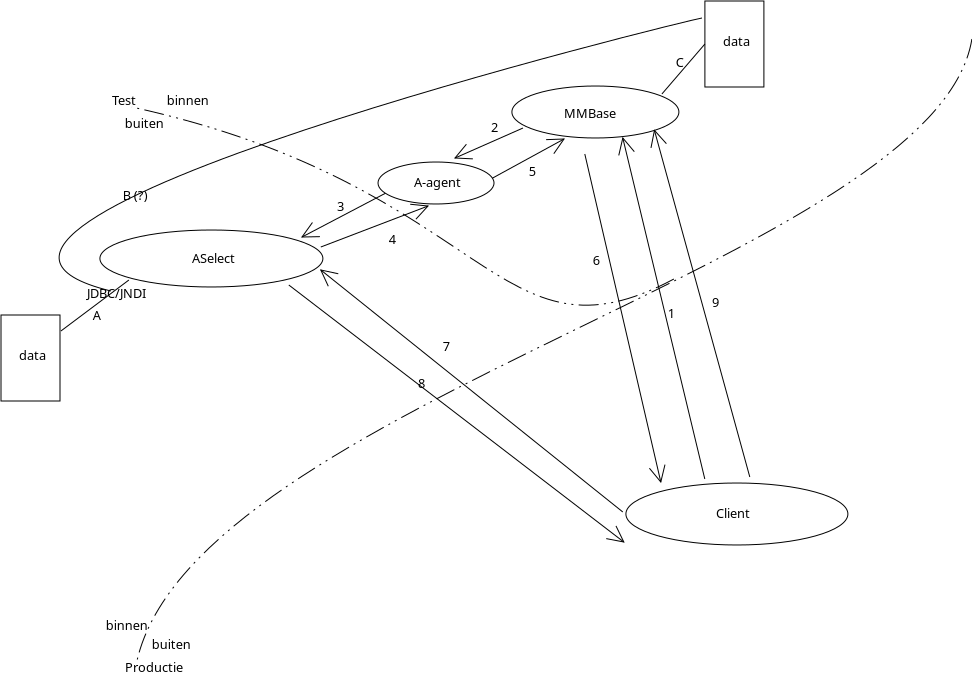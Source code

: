 <?xml version="1.0" encoding="UTF-8"?>
<dia:diagram xmlns:dia="http://www.lysator.liu.se/~alla/dia/"><dia:layer name="Background" visible="true"><dia:group><dia:object type="Standard - Ellipse" version="0" id="O0"><dia:attribute name="obj_pos"><dia:point val="21.85,2.25"/></dia:attribute><dia:attribute name="obj_bb"><dia:rectangle val="21.825,2.225;30.225,4.875"/></dia:attribute><dia:attribute name="elem_corner"><dia:point val="21.85,2.25"/></dia:attribute><dia:attribute name="elem_width"><dia:real val="8.35"/></dia:attribute><dia:attribute name="elem_height"><dia:real val="2.6"/></dia:attribute><dia:attribute name="border_width"><dia:real val="0.05"/></dia:attribute></dia:object><dia:object type="Standard - Text" version="0" id="O1"><dia:attribute name="obj_pos"><dia:point val="24.45,3.85"/></dia:attribute><dia:attribute name="obj_bb"><dia:rectangle val="24.45,3.2;26.85,4.25"/></dia:attribute><dia:attribute name="text"><dia:composite type="text"><dia:attribute name="string"><dia:string>#MMBase#</dia:string></dia:attribute><dia:attribute name="font"><dia:font family="sans" style="0" name="Courier"/></dia:attribute><dia:attribute name="height"><dia:real val="0.8"/></dia:attribute><dia:attribute name="pos"><dia:point val="24.45,3.85"/></dia:attribute><dia:attribute name="color"><dia:color val="#000000"/></dia:attribute><dia:attribute name="alignment"><dia:enum val="0"/></dia:attribute></dia:composite></dia:attribute></dia:object></dia:group><dia:group><dia:object type="Standard - Ellipse" version="0" id="O2"><dia:attribute name="obj_pos"><dia:point val="1.25,9.45"/></dia:attribute><dia:attribute name="obj_bb"><dia:rectangle val="1.225,9.425;12.425,12.325"/></dia:attribute><dia:attribute name="elem_corner"><dia:point val="1.25,9.45"/></dia:attribute><dia:attribute name="elem_width"><dia:real val="11.15"/></dia:attribute><dia:attribute name="elem_height"><dia:real val="2.85"/></dia:attribute><dia:attribute name="border_width"><dia:real val="0.05"/></dia:attribute></dia:object><dia:object type="Standard - Text" version="0" id="O3"><dia:attribute name="obj_pos"><dia:point val="5.85,11.1"/></dia:attribute><dia:attribute name="obj_bb"><dia:rectangle val="5.85,10.45;7.95,11.5"/></dia:attribute><dia:attribute name="text"><dia:composite type="text"><dia:attribute name="string"><dia:string>#ASelect#</dia:string></dia:attribute><dia:attribute name="font"><dia:font family="sans" style="0" name="Courier"/></dia:attribute><dia:attribute name="height"><dia:real val="0.8"/></dia:attribute><dia:attribute name="pos"><dia:point val="5.85,11.1"/></dia:attribute><dia:attribute name="color"><dia:color val="#000000"/></dia:attribute><dia:attribute name="alignment"><dia:enum val="0"/></dia:attribute></dia:composite></dia:attribute></dia:object></dia:group><dia:group><dia:object type="Standard - Ellipse" version="0" id="O4"><dia:attribute name="obj_pos"><dia:point val="27.55,22.1"/></dia:attribute><dia:attribute name="obj_bb"><dia:rectangle val="27.525,22.075;38.675,25.225"/></dia:attribute><dia:attribute name="elem_corner"><dia:point val="27.55,22.1"/></dia:attribute><dia:attribute name="elem_width"><dia:real val="11.1"/></dia:attribute><dia:attribute name="elem_height"><dia:real val="3.1"/></dia:attribute><dia:attribute name="border_width"><dia:real val="0.05"/></dia:attribute></dia:object><dia:object type="Standard - Text" version="0" id="O5"><dia:attribute name="obj_pos"><dia:point val="32.05,23.85"/></dia:attribute><dia:attribute name="obj_bb"><dia:rectangle val="32.05,23.2;33.65,24.25"/></dia:attribute><dia:attribute name="text"><dia:composite type="text"><dia:attribute name="string"><dia:string>#Client#</dia:string></dia:attribute><dia:attribute name="font"><dia:font family="sans" style="0" name="Courier"/></dia:attribute><dia:attribute name="height"><dia:real val="0.8"/></dia:attribute><dia:attribute name="pos"><dia:point val="32.05,23.85"/></dia:attribute><dia:attribute name="color"><dia:color val="#000000"/></dia:attribute><dia:attribute name="alignment"><dia:enum val="0"/></dia:attribute></dia:composite></dia:attribute></dia:object></dia:group><dia:object type="Standard - BezierLine" version="0" id="O6"><dia:attribute name="obj_pos"><dia:point val="44.85,-0.1"/></dia:attribute><dia:attribute name="obj_bb"><dia:rectangle val="3.1,-0.1;44.85,31"/></dia:attribute><dia:attribute name="bez_points"><dia:point val="44.85,-0.1"/><dia:point val="43.1,10.8"/><dia:point val="6.05,18.15"/><dia:point val="3.1,31"/></dia:attribute><dia:attribute name="corner_types"><dia:enum val="0"/><dia:enum val="0"/></dia:attribute><dia:attribute name="line_width"><dia:real val="0"/></dia:attribute><dia:attribute name="line_style"><dia:enum val="3"/></dia:attribute></dia:object><dia:object type="Standard - BezierLine" version="0" id="O7"><dia:attribute name="obj_pos"><dia:point val="29.95,11.9"/></dia:attribute><dia:attribute name="obj_bb"><dia:rectangle val="2.85,3.3;29.95,13.21"/></dia:attribute><dia:attribute name="bez_points"><dia:point val="29.95,11.9"/><dia:point val="21.05,16.65"/><dia:point val="20.85,7.25"/><dia:point val="2.85,3.3"/></dia:attribute><dia:attribute name="corner_types"><dia:enum val="0"/><dia:enum val="0"/></dia:attribute><dia:attribute name="line_width"><dia:real val="0"/></dia:attribute><dia:attribute name="line_style"><dia:enum val="3"/></dia:attribute></dia:object><dia:object type="Standard - Text" version="0" id="O8"><dia:attribute name="obj_pos"><dia:point val="1.85,3.2"/></dia:attribute><dia:attribute name="obj_bb"><dia:rectangle val="1.85,2.55;3,3.6"/></dia:attribute><dia:attribute name="text"><dia:composite type="text"><dia:attribute name="string"><dia:string>#Test#</dia:string></dia:attribute><dia:attribute name="font"><dia:font family="sans" style="0" name="Courier"/></dia:attribute><dia:attribute name="height"><dia:real val="0.8"/></dia:attribute><dia:attribute name="pos"><dia:point val="1.85,3.2"/></dia:attribute><dia:attribute name="color"><dia:color val="#000000"/></dia:attribute><dia:attribute name="alignment"><dia:enum val="0"/></dia:attribute></dia:composite></dia:attribute></dia:object><dia:object type="Standard - Text" version="0" id="O9"><dia:attribute name="obj_pos"><dia:point val="2.5,31.55"/></dia:attribute><dia:attribute name="obj_bb"><dia:rectangle val="2.5,30.9;5.1,31.95"/></dia:attribute><dia:attribute name="text"><dia:composite type="text"><dia:attribute name="string"><dia:string>#Productie#</dia:string></dia:attribute><dia:attribute name="font"><dia:font family="sans" style="0" name="Courier"/></dia:attribute><dia:attribute name="height"><dia:real val="0.8"/></dia:attribute><dia:attribute name="pos"><dia:point val="2.5,31.55"/></dia:attribute><dia:attribute name="color"><dia:color val="#000000"/></dia:attribute><dia:attribute name="alignment"><dia:enum val="0"/></dia:attribute></dia:composite></dia:attribute></dia:object><dia:group><dia:object type="Standard - Box" version="0" id="O10"><dia:attribute name="obj_pos"><dia:point val="31.5,-2"/></dia:attribute><dia:attribute name="obj_bb"><dia:rectangle val="31.5,-2;34.45,2.3"/></dia:attribute><dia:attribute name="elem_corner"><dia:point val="31.5,-2"/></dia:attribute><dia:attribute name="elem_width"><dia:real val="2.95"/></dia:attribute><dia:attribute name="elem_height"><dia:real val="4.3"/></dia:attribute><dia:attribute name="border_width"><dia:real val="0"/></dia:attribute><dia:attribute name="show_background"><dia:boolean val="true"/></dia:attribute></dia:object><dia:object type="Standard - Text" version="0" id="O11"><dia:attribute name="obj_pos"><dia:point val="32.4,0.25"/></dia:attribute><dia:attribute name="obj_bb"><dia:rectangle val="32.4,-0.4;33.6,0.65"/></dia:attribute><dia:attribute name="text"><dia:composite type="text"><dia:attribute name="string"><dia:string>#data#</dia:string></dia:attribute><dia:attribute name="font"><dia:font family="sans" style="0" name="Courier"/></dia:attribute><dia:attribute name="height"><dia:real val="0.8"/></dia:attribute><dia:attribute name="pos"><dia:point val="32.4,0.25"/></dia:attribute><dia:attribute name="color"><dia:color val="#000000"/></dia:attribute><dia:attribute name="alignment"><dia:enum val="0"/></dia:attribute></dia:composite></dia:attribute></dia:object></dia:group><dia:group><dia:object type="Standard - Box" version="0" id="O12"><dia:attribute name="obj_pos"><dia:point val="-3.695,13.7"/></dia:attribute><dia:attribute name="obj_bb"><dia:rectangle val="-3.695,13.7;-0.745,18"/></dia:attribute><dia:attribute name="elem_corner"><dia:point val="-3.695,13.7"/></dia:attribute><dia:attribute name="elem_width"><dia:real val="2.95"/></dia:attribute><dia:attribute name="elem_height"><dia:real val="4.3"/></dia:attribute><dia:attribute name="border_width"><dia:real val="0"/></dia:attribute><dia:attribute name="show_background"><dia:boolean val="true"/></dia:attribute></dia:object><dia:object type="Standard - Text" version="0" id="O13"><dia:attribute name="obj_pos"><dia:point val="-2.795,15.95"/></dia:attribute><dia:attribute name="obj_bb"><dia:rectangle val="-2.795,15.3;-1.595,16.35"/></dia:attribute><dia:attribute name="text"><dia:composite type="text"><dia:attribute name="string"><dia:string>#data#</dia:string></dia:attribute><dia:attribute name="font"><dia:font family="sans" style="0" name="Courier"/></dia:attribute><dia:attribute name="height"><dia:real val="0.8"/></dia:attribute><dia:attribute name="pos"><dia:point val="-2.795,15.95"/></dia:attribute><dia:attribute name="color"><dia:color val="#000000"/></dia:attribute><dia:attribute name="alignment"><dia:enum val="0"/></dia:attribute></dia:composite></dia:attribute></dia:object></dia:group><dia:object type="Standard - Line" version="0" id="O14"><dia:attribute name="obj_pos"><dia:point val="29.35,2.65"/></dia:attribute><dia:attribute name="obj_bb"><dia:rectangle val="29.35,0.15;31.5,2.65"/></dia:attribute><dia:attribute name="conn_endpoints"><dia:point val="29.35,2.65"/><dia:point val="31.5,0.15"/></dia:attribute><dia:attribute name="numcp"><dia:int val="1"/></dia:attribute><dia:attribute name="line_width"><dia:real val="0"/></dia:attribute><dia:connections><dia:connection handle="1" to="O10" connection="3"/></dia:connections></dia:object><dia:object type="Standard - Line" version="0" id="O15"><dia:attribute name="obj_pos"><dia:point val="2.7,11.95"/></dia:attribute><dia:attribute name="obj_bb"><dia:rectangle val="-0.7,11.95;2.7,14.5"/></dia:attribute><dia:attribute name="conn_endpoints"><dia:point val="2.7,11.95"/><dia:point val="-0.7,14.5"/></dia:attribute><dia:attribute name="numcp"><dia:int val="1"/></dia:attribute><dia:attribute name="line_width"><dia:real val="0"/></dia:attribute></dia:object><dia:object type="Standard - BezierLine" version="0" id="O16"><dia:attribute name="obj_pos"><dia:point val="1.8,12.5"/></dia:attribute><dia:attribute name="obj_bb"><dia:rectangle val="-0.789,-1.15;31.355,12.5"/></dia:attribute><dia:attribute name="bez_points"><dia:point val="1.8,12.5"/><dia:point val="-11.55,9.25"/><dia:point val="31.056,-1.15"/><dia:point val="31.355,-1.15"/></dia:attribute><dia:attribute name="corner_types"><dia:enum val="0"/><dia:enum val="0"/></dia:attribute><dia:attribute name="line_width"><dia:real val="0"/></dia:attribute></dia:object><dia:object type="Standard - Line" version="0" id="O17"><dia:attribute name="obj_pos"><dia:point val="31.495,21.9"/></dia:attribute><dia:attribute name="obj_bb"><dia:rectangle val="26.617,4.663;31.495,21.9"/></dia:attribute><dia:attribute name="conn_endpoints"><dia:point val="31.495,21.9"/><dia:point val="27.395,4.85"/></dia:attribute><dia:attribute name="numcp"><dia:int val="1"/></dia:attribute><dia:attribute name="line_width"><dia:real val="0"/></dia:attribute><dia:attribute name="end_arrow"><dia:enum val="1"/></dia:attribute><dia:attribute name="end_arrow_length"><dia:real val="0.8"/></dia:attribute><dia:attribute name="end_arrow_width"><dia:real val="0.8"/></dia:attribute></dia:object><dia:object type="Standard - Text" version="0" id="O18"><dia:attribute name="obj_pos"><dia:point val="29.645,13.85"/></dia:attribute><dia:attribute name="obj_bb"><dia:rectangle val="29.645,13.2;29.995,14.25"/></dia:attribute><dia:attribute name="text"><dia:composite type="text"><dia:attribute name="string"><dia:string>#1#</dia:string></dia:attribute><dia:attribute name="font"><dia:font family="sans" style="0" name="Courier"/></dia:attribute><dia:attribute name="height"><dia:real val="0.8"/></dia:attribute><dia:attribute name="pos"><dia:point val="29.645,13.85"/></dia:attribute><dia:attribute name="color"><dia:color val="#000000"/></dia:attribute><dia:attribute name="alignment"><dia:enum val="0"/></dia:attribute></dia:composite></dia:attribute></dia:object><dia:object type="Standard - Line" version="0" id="O19"><dia:attribute name="obj_pos"><dia:point val="22.405,4.35"/></dia:attribute><dia:attribute name="obj_bb"><dia:rectangle val="18.682,4.35;22.405,6.582"/></dia:attribute><dia:attribute name="conn_endpoints"><dia:point val="22.405,4.35"/><dia:point val="19.005,5.85"/></dia:attribute><dia:attribute name="numcp"><dia:int val="1"/></dia:attribute><dia:attribute name="line_width"><dia:real val="0"/></dia:attribute><dia:attribute name="end_arrow"><dia:enum val="1"/></dia:attribute><dia:attribute name="end_arrow_length"><dia:real val="0.8"/></dia:attribute><dia:attribute name="end_arrow_width"><dia:real val="0.8"/></dia:attribute></dia:object><dia:object type="Standard - Text" version="0" id="O20"><dia:attribute name="obj_pos"><dia:point val="20.805,4.55"/></dia:attribute><dia:attribute name="obj_bb"><dia:rectangle val="20.782,3.877;21.155,4.995"/></dia:attribute><dia:attribute name="text"><dia:composite type="text"><dia:attribute name="string"><dia:string>#2#</dia:string></dia:attribute><dia:attribute name="font"><dia:font family="sans" style="0" name="Courier"/></dia:attribute><dia:attribute name="height"><dia:real val="0.8"/></dia:attribute><dia:attribute name="pos"><dia:point val="20.805,4.55"/></dia:attribute><dia:attribute name="color"><dia:color val="#000000"/></dia:attribute><dia:attribute name="alignment"><dia:enum val="0"/></dia:attribute></dia:composite></dia:attribute></dia:object><dia:object type="Standard - Line" version="0" id="O21"><dia:attribute name="obj_pos"><dia:point val="25.495,5.65"/></dia:attribute><dia:attribute name="obj_bb"><dia:rectangle val="25.495,5.65;30.074,22.231"/></dia:attribute><dia:attribute name="conn_endpoints"><dia:point val="25.495,5.65"/><dia:point val="29.295,22.05"/></dia:attribute><dia:attribute name="numcp"><dia:int val="1"/></dia:attribute><dia:attribute name="line_width"><dia:real val="0"/></dia:attribute><dia:attribute name="end_arrow"><dia:enum val="1"/></dia:attribute><dia:attribute name="end_arrow_length"><dia:real val="0.8"/></dia:attribute><dia:attribute name="end_arrow_width"><dia:real val="0.8"/></dia:attribute></dia:object><dia:object type="Standard - Text" version="0" id="O22"><dia:attribute name="obj_pos"><dia:point val="15.695,10.15"/></dia:attribute><dia:attribute name="obj_bb"><dia:rectangle val="15.672,9.477;16.045,10.595"/></dia:attribute><dia:attribute name="text"><dia:composite type="text"><dia:attribute name="string"><dia:string>#4#</dia:string></dia:attribute><dia:attribute name="font"><dia:font family="sans" style="0" name="Courier"/></dia:attribute><dia:attribute name="height"><dia:real val="0.8"/></dia:attribute><dia:attribute name="pos"><dia:point val="15.695,10.15"/></dia:attribute><dia:attribute name="color"><dia:color val="#000000"/></dia:attribute><dia:attribute name="alignment"><dia:enum val="0"/></dia:attribute></dia:composite></dia:attribute></dia:object><dia:object type="Standard - Line" version="0" id="O23"><dia:attribute name="obj_pos"><dia:point val="27.395,23.55"/></dia:attribute><dia:attribute name="obj_bb"><dia:rectangle val="11.794,10.826;27.395,23.55"/></dia:attribute><dia:attribute name="conn_endpoints"><dia:point val="27.395,23.55"/><dia:point val="12.295,11.45"/></dia:attribute><dia:attribute name="numcp"><dia:int val="1"/></dia:attribute><dia:attribute name="line_width"><dia:real val="0"/></dia:attribute><dia:attribute name="end_arrow"><dia:enum val="1"/></dia:attribute><dia:attribute name="end_arrow_length"><dia:real val="0.8"/></dia:attribute><dia:attribute name="end_arrow_width"><dia:real val="0.8"/></dia:attribute></dia:object><dia:object type="Standard - Text" version="0" id="O24"><dia:attribute name="obj_pos"><dia:point val="22.695,6.75"/></dia:attribute><dia:attribute name="obj_bb"><dia:rectangle val="22.672,6.077;23.045,7.195"/></dia:attribute><dia:attribute name="text"><dia:composite type="text"><dia:attribute name="string"><dia:string>#5#</dia:string></dia:attribute><dia:attribute name="font"><dia:font family="sans" style="0" name="Courier"/></dia:attribute><dia:attribute name="height"><dia:real val="0.8"/></dia:attribute><dia:attribute name="pos"><dia:point val="22.695,6.75"/></dia:attribute><dia:attribute name="color"><dia:color val="#000000"/></dia:attribute><dia:attribute name="alignment"><dia:enum val="0"/></dia:attribute></dia:composite></dia:attribute></dia:object><dia:object type="Standard - Line" version="0" id="O25"><dia:attribute name="obj_pos"><dia:point val="10.695,12.2"/></dia:attribute><dia:attribute name="obj_bb"><dia:rectangle val="10.695,12.2;27.932,25.685"/></dia:attribute><dia:attribute name="conn_endpoints"><dia:point val="10.695,12.2"/><dia:point val="27.445,25.05"/></dia:attribute><dia:attribute name="numcp"><dia:int val="1"/></dia:attribute><dia:attribute name="line_width"><dia:real val="0"/></dia:attribute><dia:attribute name="end_arrow"><dia:enum val="1"/></dia:attribute><dia:attribute name="end_arrow_length"><dia:real val="0.8"/></dia:attribute><dia:attribute name="end_arrow_width"><dia:real val="0.8"/></dia:attribute></dia:object><dia:object type="Standard - Text" version="0" id="O26"><dia:attribute name="obj_pos"><dia:point val="25.895,11.2"/></dia:attribute><dia:attribute name="obj_bb"><dia:rectangle val="25.872,10.527;26.245,11.645"/></dia:attribute><dia:attribute name="text"><dia:composite type="text"><dia:attribute name="string"><dia:string>#6#</dia:string></dia:attribute><dia:attribute name="font"><dia:font family="sans" style="0" name="Courier"/></dia:attribute><dia:attribute name="height"><dia:real val="0.8"/></dia:attribute><dia:attribute name="pos"><dia:point val="25.895,11.2"/></dia:attribute><dia:attribute name="color"><dia:color val="#000000"/></dia:attribute><dia:attribute name="alignment"><dia:enum val="0"/></dia:attribute></dia:composite></dia:attribute></dia:object><dia:object type="Standard - Line" version="0" id="O27"><dia:attribute name="obj_pos"><dia:point val="33.745,21.8"/></dia:attribute><dia:attribute name="obj_bb"><dia:rectangle val="28.206,4.257;33.745,21.8"/></dia:attribute><dia:attribute name="conn_endpoints"><dia:point val="33.745,21.8"/><dia:point val="28.977,4.469"/></dia:attribute><dia:attribute name="numcp"><dia:int val="1"/></dia:attribute><dia:attribute name="line_width"><dia:real val="0"/></dia:attribute><dia:attribute name="end_arrow"><dia:enum val="1"/></dia:attribute><dia:attribute name="end_arrow_length"><dia:real val="0.8"/></dia:attribute><dia:attribute name="end_arrow_width"><dia:real val="0.8"/></dia:attribute><dia:connections><dia:connection handle="1" to="O0" connection="7"/></dia:connections></dia:object><dia:object type="Standard - Text" version="0" id="O28"><dia:attribute name="obj_pos"><dia:point val="18.395,15.5"/></dia:attribute><dia:attribute name="obj_bb"><dia:rectangle val="18.372,14.828;18.745,15.945"/></dia:attribute><dia:attribute name="text"><dia:composite type="text"><dia:attribute name="string"><dia:string>#7#</dia:string></dia:attribute><dia:attribute name="font"><dia:font family="sans" style="0" name="Courier"/></dia:attribute><dia:attribute name="height"><dia:real val="0.8"/></dia:attribute><dia:attribute name="pos"><dia:point val="18.395,15.5"/></dia:attribute><dia:attribute name="color"><dia:color val="#000000"/></dia:attribute><dia:attribute name="alignment"><dia:enum val="0"/></dia:attribute></dia:composite></dia:attribute></dia:object><dia:object type="Standard - Text" version="0" id="O29"><dia:attribute name="obj_pos"><dia:point val="3.845,30.4"/></dia:attribute><dia:attribute name="obj_bb"><dia:rectangle val="3.845,29.75;5.545,30.8"/></dia:attribute><dia:attribute name="text"><dia:composite type="text"><dia:attribute name="string"><dia:string>#buiten#</dia:string></dia:attribute><dia:attribute name="font"><dia:font family="sans" style="0" name="Courier"/></dia:attribute><dia:attribute name="height"><dia:real val="0.8"/></dia:attribute><dia:attribute name="pos"><dia:point val="3.845,30.4"/></dia:attribute><dia:attribute name="color"><dia:color val="#000000"/></dia:attribute><dia:attribute name="alignment"><dia:enum val="0"/></dia:attribute></dia:composite></dia:attribute></dia:object><dia:object type="Standard - Text" version="0" id="O30"><dia:attribute name="obj_pos"><dia:point val="1.545,29.45"/></dia:attribute><dia:attribute name="obj_bb"><dia:rectangle val="1.545,28.8;3.445,29.85"/></dia:attribute><dia:attribute name="text"><dia:composite type="text"><dia:attribute name="string"><dia:string>#binnen#</dia:string></dia:attribute><dia:attribute name="font"><dia:font family="sans" style="0" name="Courier"/></dia:attribute><dia:attribute name="height"><dia:real val="0.8"/></dia:attribute><dia:attribute name="pos"><dia:point val="1.545,29.45"/></dia:attribute><dia:attribute name="color"><dia:color val="#000000"/></dia:attribute><dia:attribute name="alignment"><dia:enum val="0"/></dia:attribute></dia:composite></dia:attribute></dia:object><dia:object type="Standard - Text" version="0" id="O31"><dia:attribute name="obj_pos"><dia:point val="2.495,4.35"/></dia:attribute><dia:attribute name="obj_bb"><dia:rectangle val="2.495,3.7;4.195,4.75"/></dia:attribute><dia:attribute name="text"><dia:composite type="text"><dia:attribute name="string"><dia:string>#buiten#</dia:string></dia:attribute><dia:attribute name="font"><dia:font family="sans" style="0" name="Courier"/></dia:attribute><dia:attribute name="height"><dia:real val="0.8"/></dia:attribute><dia:attribute name="pos"><dia:point val="2.495,4.35"/></dia:attribute><dia:attribute name="color"><dia:color val="#000000"/></dia:attribute><dia:attribute name="alignment"><dia:enum val="0"/></dia:attribute></dia:composite></dia:attribute></dia:object><dia:object type="Standard - Text" version="0" id="O32"><dia:attribute name="obj_pos"><dia:point val="4.595,3.2"/></dia:attribute><dia:attribute name="obj_bb"><dia:rectangle val="4.595,2.55;6.495,3.6"/></dia:attribute><dia:attribute name="text"><dia:composite type="text"><dia:attribute name="string"><dia:string>#binnen#</dia:string></dia:attribute><dia:attribute name="font"><dia:font family="sans" style="0" name="Courier"/></dia:attribute><dia:attribute name="height"><dia:real val="0.8"/></dia:attribute><dia:attribute name="pos"><dia:point val="4.595,3.2"/></dia:attribute><dia:attribute name="color"><dia:color val="#000000"/></dia:attribute><dia:attribute name="alignment"><dia:enum val="0"/></dia:attribute></dia:composite></dia:attribute></dia:object><dia:object type="Standard - Text" version="0" id="O33"><dia:attribute name="obj_pos"><dia:point val="0.895,13.95"/></dia:attribute><dia:attribute name="obj_bb"><dia:rectangle val="0.895,13.3;1.295,14.35"/></dia:attribute><dia:attribute name="text"><dia:composite type="text"><dia:attribute name="string"><dia:string>#A#</dia:string></dia:attribute><dia:attribute name="font"><dia:font family="sans" style="0" name="Courier"/></dia:attribute><dia:attribute name="height"><dia:real val="0.8"/></dia:attribute><dia:attribute name="pos"><dia:point val="0.895,13.95"/></dia:attribute><dia:attribute name="color"><dia:color val="#000000"/></dia:attribute><dia:attribute name="alignment"><dia:enum val="0"/></dia:attribute></dia:composite></dia:attribute></dia:object><dia:object type="Standard - Text" version="0" id="O34"><dia:attribute name="obj_pos"><dia:point val="2.395,7.95"/></dia:attribute><dia:attribute name="obj_bb"><dia:rectangle val="2.395,7.277;3.717,8.395"/></dia:attribute><dia:attribute name="text"><dia:composite type="text"><dia:attribute name="string"><dia:string>#B (?)#</dia:string></dia:attribute><dia:attribute name="font"><dia:font family="sans" style="0" name="Courier"/></dia:attribute><dia:attribute name="height"><dia:real val="0.8"/></dia:attribute><dia:attribute name="pos"><dia:point val="2.395,7.95"/></dia:attribute><dia:attribute name="color"><dia:color val="#000000"/></dia:attribute><dia:attribute name="alignment"><dia:enum val="0"/></dia:attribute></dia:composite></dia:attribute></dia:object><dia:object type="Standard - Text" version="0" id="O35"><dia:attribute name="obj_pos"><dia:point val="30.045,1.3"/></dia:attribute><dia:attribute name="obj_bb"><dia:rectangle val="30.045,0.65;30.495,1.7"/></dia:attribute><dia:attribute name="text"><dia:composite type="text"><dia:attribute name="string"><dia:string>#C#</dia:string></dia:attribute><dia:attribute name="font"><dia:font family="sans" style="0" name="Courier"/></dia:attribute><dia:attribute name="height"><dia:real val="0.8"/></dia:attribute><dia:attribute name="pos"><dia:point val="30.045,1.3"/></dia:attribute><dia:attribute name="color"><dia:color val="#000000"/></dia:attribute><dia:attribute name="alignment"><dia:enum val="0"/></dia:attribute></dia:composite></dia:attribute></dia:object><dia:object type="Standard - Text" version="0" id="O36"><dia:attribute name="obj_pos"><dia:point val="0.605,12.85"/></dia:attribute><dia:attribute name="obj_bb"><dia:rectangle val="0.605,12.178;3.728,13.295"/></dia:attribute><dia:attribute name="text"><dia:composite type="text"><dia:attribute name="string"><dia:string>#JDBC/JNDI#</dia:string></dia:attribute><dia:attribute name="font"><dia:font family="sans" style="0" name="Courier"/></dia:attribute><dia:attribute name="height"><dia:real val="0.8"/></dia:attribute><dia:attribute name="pos"><dia:point val="0.605,12.85"/></dia:attribute><dia:attribute name="color"><dia:color val="#000000"/></dia:attribute><dia:attribute name="alignment"><dia:enum val="0"/></dia:attribute></dia:composite></dia:attribute></dia:object><dia:object type="Standard - Line" version="0" id="O37"><dia:attribute name="obj_pos"><dia:point val="12.295,10.3"/></dia:attribute><dia:attribute name="obj_bb"><dia:rectangle val="12.295,7.503;17.941,10.3"/></dia:attribute><dia:attribute name="conn_endpoints"><dia:point val="12.295,10.3"/><dia:point val="17.655,8.25"/></dia:attribute><dia:attribute name="numcp"><dia:int val="1"/></dia:attribute><dia:attribute name="line_width"><dia:real val="0"/></dia:attribute><dia:attribute name="end_arrow"><dia:enum val="1"/></dia:attribute><dia:attribute name="end_arrow_length"><dia:real val="0.8"/></dia:attribute><dia:attribute name="end_arrow_width"><dia:real val="0.8"/></dia:attribute></dia:object><dia:object type="Standard - Text" version="0" id="O38"><dia:attribute name="obj_pos"><dia:point val="13.105,8.5"/></dia:attribute><dia:attribute name="obj_bb"><dia:rectangle val="13.082,7.827;13.455,8.945"/></dia:attribute><dia:attribute name="text"><dia:composite type="text"><dia:attribute name="string"><dia:string>#3#</dia:string></dia:attribute><dia:attribute name="font"><dia:font family="sans" style="0" name="Courier"/></dia:attribute><dia:attribute name="height"><dia:real val="0.8"/></dia:attribute><dia:attribute name="pos"><dia:point val="13.105,8.5"/></dia:attribute><dia:attribute name="color"><dia:color val="#000000"/></dia:attribute><dia:attribute name="alignment"><dia:enum val="0"/></dia:attribute></dia:composite></dia:attribute></dia:object><dia:object type="Standard - Line" version="0" id="O39"><dia:attribute name="obj_pos"><dia:point val="15.958,7.385"/></dia:attribute><dia:attribute name="obj_bb"><dia:rectangle val="10.983,7.385;15.958,10.508"/></dia:attribute><dia:attribute name="conn_endpoints"><dia:point val="15.958,7.385"/><dia:point val="11.355,9.8"/></dia:attribute><dia:attribute name="numcp"><dia:int val="1"/></dia:attribute><dia:attribute name="line_width"><dia:real val="0"/></dia:attribute><dia:attribute name="end_arrow"><dia:enum val="1"/></dia:attribute><dia:attribute name="end_arrow_length"><dia:real val="0.8"/></dia:attribute><dia:attribute name="end_arrow_width"><dia:real val="0.8"/></dia:attribute></dia:object><dia:object type="Standard - Line" version="0" id="O40"><dia:attribute name="obj_pos"><dia:point val="20.705,6.95"/></dia:attribute><dia:attribute name="obj_bb"><dia:rectangle val="20.705,4.198;24.839,6.95"/></dia:attribute><dia:attribute name="conn_endpoints"><dia:point val="20.705,6.95"/><dia:point val="24.455,4.9"/></dia:attribute><dia:attribute name="numcp"><dia:int val="1"/></dia:attribute><dia:attribute name="line_width"><dia:real val="0"/></dia:attribute><dia:attribute name="end_arrow"><dia:enum val="1"/></dia:attribute><dia:attribute name="end_arrow_length"><dia:real val="0.8"/></dia:attribute><dia:attribute name="end_arrow_width"><dia:real val="0.8"/></dia:attribute></dia:object><dia:object type="Standard - Text" version="0" id="O41"><dia:attribute name="obj_pos"><dia:point val="17.155,17.35"/></dia:attribute><dia:attribute name="obj_bb"><dia:rectangle val="17.155,16.677;17.527,17.795"/></dia:attribute><dia:attribute name="text"><dia:composite type="text"><dia:attribute name="string"><dia:string>#8#</dia:string></dia:attribute><dia:attribute name="font"><dia:font family="sans" style="0" name="Courier"/></dia:attribute><dia:attribute name="height"><dia:real val="0.8"/></dia:attribute><dia:attribute name="pos"><dia:point val="17.155,17.35"/></dia:attribute><dia:attribute name="color"><dia:color val="#000000"/></dia:attribute><dia:attribute name="alignment"><dia:enum val="0"/></dia:attribute></dia:composite></dia:attribute></dia:object><dia:object type="Standard - Text" version="0" id="O42"><dia:attribute name="obj_pos"><dia:point val="31.855,13.3"/></dia:attribute><dia:attribute name="obj_bb"><dia:rectangle val="31.855,12.627;32.227,13.745"/></dia:attribute><dia:attribute name="text"><dia:composite type="text"><dia:attribute name="string"><dia:string>#9#</dia:string></dia:attribute><dia:attribute name="font"><dia:font family="sans" style="0" name="Courier"/></dia:attribute><dia:attribute name="height"><dia:real val="0.8"/></dia:attribute><dia:attribute name="pos"><dia:point val="31.855,13.3"/></dia:attribute><dia:attribute name="color"><dia:color val="#000000"/></dia:attribute><dia:attribute name="alignment"><dia:enum val="0"/></dia:attribute></dia:composite></dia:attribute></dia:object><dia:group><dia:object type="Standard - Ellipse" version="0" id="O43"><dia:attribute name="obj_pos"><dia:point val="15.155,6.05"/></dia:attribute><dia:attribute name="obj_bb"><dia:rectangle val="15.155,6.05;20.955,8.15"/></dia:attribute><dia:attribute name="elem_corner"><dia:point val="15.155,6.05"/></dia:attribute><dia:attribute name="elem_width"><dia:real val="5.8"/></dia:attribute><dia:attribute name="elem_height"><dia:real val="2.1"/></dia:attribute><dia:attribute name="border_width"><dia:real val="0"/></dia:attribute></dia:object><dia:object type="Standard - Text" version="0" id="O44"><dia:attribute name="obj_pos"><dia:point val="16.955,7.3"/></dia:attribute><dia:attribute name="obj_bb"><dia:rectangle val="16.955,6.65;19.105,7.7"/></dia:attribute><dia:attribute name="text"><dia:composite type="text"><dia:attribute name="string"><dia:string>#A-agent#</dia:string></dia:attribute><dia:attribute name="font"><dia:font family="sans" style="0" name="Courier"/></dia:attribute><dia:attribute name="height"><dia:real val="0.8"/></dia:attribute><dia:attribute name="pos"><dia:point val="16.955,7.3"/></dia:attribute><dia:attribute name="color"><dia:color val="#000000"/></dia:attribute><dia:attribute name="alignment"><dia:enum val="0"/></dia:attribute></dia:composite></dia:attribute></dia:object></dia:group><dia:object type="Standard - Text" version="0" id="O45"><dia:attribute name="obj_pos"><dia:point val="3.205,7.8"/></dia:attribute><dia:attribute name="obj_bb"><dia:rectangle val="3.183,7.128;3.205,8.245"/></dia:attribute><dia:attribute name="text"><dia:composite type="text"><dia:attribute name="string"><dia:string>##</dia:string></dia:attribute><dia:attribute name="font"><dia:font family="sans" style="0" name="Courier"/></dia:attribute><dia:attribute name="height"><dia:real val="0.8"/></dia:attribute><dia:attribute name="pos"><dia:point val="3.205,7.8"/></dia:attribute><dia:attribute name="color"><dia:color val="#000000"/></dia:attribute><dia:attribute name="alignment"><dia:enum val="0"/></dia:attribute></dia:composite></dia:attribute></dia:object></dia:layer></dia:diagram>
